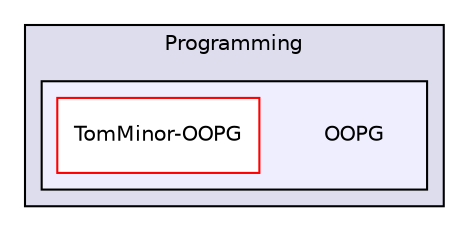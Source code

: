digraph "OOPG" {
  compound=true
  node [ fontsize="10", fontname="Helvetica"];
  edge [ labelfontsize="10", labelfontname="Helvetica"];
  subgraph clusterdir_a216f8a5ce282fb933f4d3758117f9d8 {
    graph [ bgcolor="#ddddee", pencolor="black", label="Programming" fontname="Helvetica", fontsize="10", URL="dir_a216f8a5ce282fb933f4d3758117f9d8.html"]
  subgraph clusterdir_dc987c29deeb4e6b83fda4262a178be7 {
    graph [ bgcolor="#eeeeff", pencolor="black", label="" URL="dir_dc987c29deeb4e6b83fda4262a178be7.html"];
    dir_dc987c29deeb4e6b83fda4262a178be7 [shape=plaintext label="OOPG"];
    dir_e56a2a865a1b4413f23067d43bb1c426 [shape=box label="TomMinor-OOPG" color="red" fillcolor="white" style="filled" URL="dir_e56a2a865a1b4413f23067d43bb1c426.html"];
  }
  }
}
